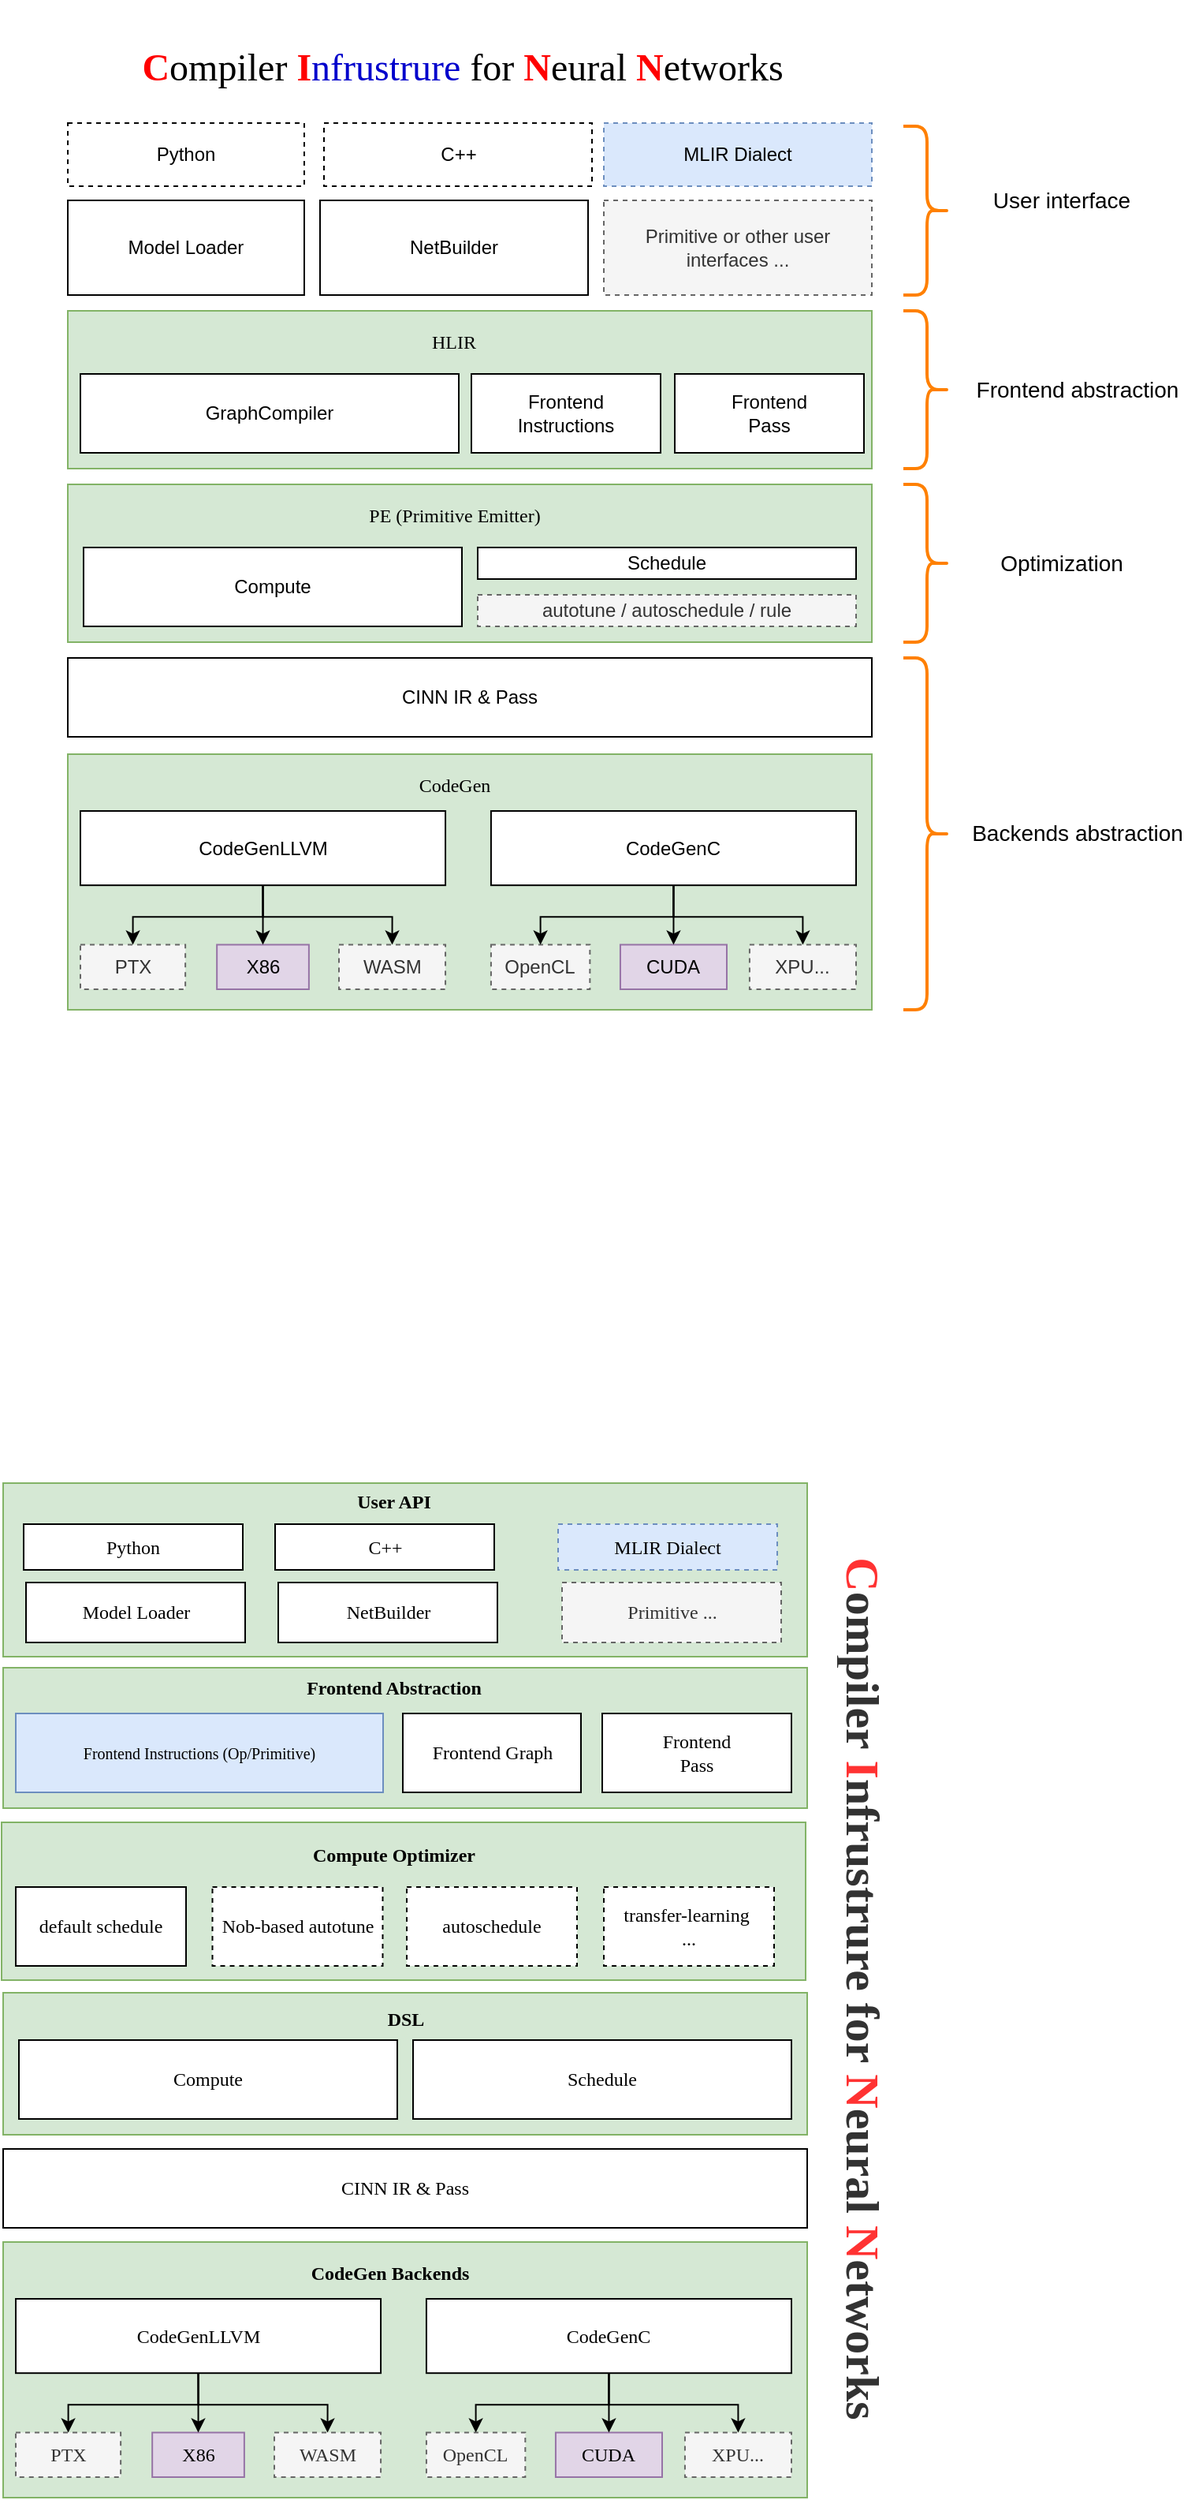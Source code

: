 <mxfile version="15.0.2" type="github">
  <diagram id="A1Nl1LmutE4I7G2CyRuD" name="Page-1">
    <mxGraphModel dx="2062" dy="1122" grid="1" gridSize="10" guides="1" tooltips="1" connect="1" arrows="1" fold="1" page="1" pageScale="1" pageWidth="827" pageHeight="1169" math="0" shadow="0">
      <root>
        <mxCell id="0" />
        <mxCell id="1" parent="0" />
        <mxCell id="BWj54ylnb7tt94adcvDi-8" value="" style="rounded=0;whiteSpace=wrap;html=1;fillColor=#d5e8d4;strokeColor=#82b366;" parent="1" vertex="1">
          <mxGeometry x="110" y="518" width="510" height="162" as="geometry" />
        </mxCell>
        <mxCell id="bPjozurzExnmXFlgTxyV-1" value="" style="rounded=0;whiteSpace=wrap;html=1;fillColor=#d5e8d4;strokeColor=#82b366;" parent="1" vertex="1">
          <mxGeometry x="110" y="347" width="510" height="100" as="geometry" />
        </mxCell>
        <mxCell id="bPjozurzExnmXFlgTxyV-2" value="Model Loader" style="rounded=0;whiteSpace=wrap;html=1;" parent="1" vertex="1">
          <mxGeometry x="110" y="167" width="150" height="60" as="geometry" />
        </mxCell>
        <mxCell id="bPjozurzExnmXFlgTxyV-3" value="NetBuilder" style="rounded=0;whiteSpace=wrap;html=1;" parent="1" vertex="1">
          <mxGeometry x="270" y="167" width="170" height="60" as="geometry" />
        </mxCell>
        <mxCell id="bPjozurzExnmXFlgTxyV-4" value="Primitive or other user interfaces ..." style="rounded=0;whiteSpace=wrap;html=1;dashed=1;fillColor=#f5f5f5;strokeColor=#666666;fontColor=#333333;" parent="1" vertex="1">
          <mxGeometry x="450" y="167" width="170" height="60" as="geometry" />
        </mxCell>
        <mxCell id="bPjozurzExnmXFlgTxyV-5" value="Compute" style="rounded=0;whiteSpace=wrap;html=1;" parent="1" vertex="1">
          <mxGeometry x="120" y="387" width="240" height="50" as="geometry" />
        </mxCell>
        <mxCell id="bPjozurzExnmXFlgTxyV-6" value="Schedule" style="rounded=0;whiteSpace=wrap;html=1;" parent="1" vertex="1">
          <mxGeometry x="370" y="387" width="240" height="20" as="geometry" />
        </mxCell>
        <mxCell id="bPjozurzExnmXFlgTxyV-7" value="CINN IR &amp;amp; Pass" style="rounded=0;whiteSpace=wrap;html=1;" parent="1" vertex="1">
          <mxGeometry x="110" y="457" width="510" height="50" as="geometry" />
        </mxCell>
        <mxCell id="bPjozurzExnmXFlgTxyV-23" value="autotune / autoschedule / rule" style="rounded=0;whiteSpace=wrap;html=1;dashed=1;fillColor=#f5f5f5;strokeColor=#666666;fontColor=#333333;" parent="1" vertex="1">
          <mxGeometry x="370" y="417" width="240" height="20" as="geometry" />
        </mxCell>
        <mxCell id="bPjozurzExnmXFlgTxyV-24" value="" style="rounded=0;whiteSpace=wrap;html=1;fillColor=#d5e8d4;strokeColor=#82b366;" parent="1" vertex="1">
          <mxGeometry x="110" y="237" width="510" height="100" as="geometry" />
        </mxCell>
        <mxCell id="bPjozurzExnmXFlgTxyV-25" value="GraphCompiler" style="rounded=0;whiteSpace=wrap;html=1;" parent="1" vertex="1">
          <mxGeometry x="118" y="277" width="240" height="50" as="geometry" />
        </mxCell>
        <mxCell id="bPjozurzExnmXFlgTxyV-26" value="Frontend &lt;br&gt;Instructions" style="rounded=0;whiteSpace=wrap;html=1;" parent="1" vertex="1">
          <mxGeometry x="366" y="277" width="120" height="50" as="geometry" />
        </mxCell>
        <mxCell id="bPjozurzExnmXFlgTxyV-27" value="Frontend &lt;br&gt;Pass" style="rounded=0;whiteSpace=wrap;html=1;" parent="1" vertex="1">
          <mxGeometry x="495" y="277" width="120" height="50" as="geometry" />
        </mxCell>
        <mxCell id="bPjozurzExnmXFlgTxyV-28" value="&lt;font face=&quot;Tahoma&quot;&gt;HLIR&lt;/font&gt;" style="text;html=1;strokeColor=none;fillColor=none;align=center;verticalAlign=middle;whiteSpace=wrap;rounded=0;" parent="1" vertex="1">
          <mxGeometry x="335" y="247" width="40" height="20" as="geometry" />
        </mxCell>
        <mxCell id="bPjozurzExnmXFlgTxyV-29" value="&lt;font face=&quot;Tahoma&quot;&gt;PE (Primitive Emitter)&lt;/font&gt;" style="text;html=1;strokeColor=none;fillColor=none;align=center;verticalAlign=middle;whiteSpace=wrap;rounded=0;" parent="1" vertex="1">
          <mxGeometry x="272.5" y="357" width="165" height="20" as="geometry" />
        </mxCell>
        <mxCell id="bPjozurzExnmXFlgTxyV-31" value="" style="shape=curlyBracket;whiteSpace=wrap;html=1;rounded=1;flipH=1;size=0.5;strokeWidth=2;strokeColor=#FF8000;" parent="1" vertex="1">
          <mxGeometry x="640" y="457" width="30" height="223" as="geometry" />
        </mxCell>
        <mxCell id="bPjozurzExnmXFlgTxyV-32" value="&lt;span style=&quot;font-weight: normal&quot;&gt;&lt;font style=&quot;font-size: 14px&quot;&gt;Backends abstraction&lt;/font&gt;&lt;/span&gt;" style="text;strokeColor=none;fillColor=none;html=1;fontSize=24;fontStyle=1;verticalAlign=middle;align=center;labelPosition=center;verticalLabelPosition=middle;horizontal=1;" parent="1" vertex="1">
          <mxGeometry x="700" y="545" width="100" height="40" as="geometry" />
        </mxCell>
        <mxCell id="bPjozurzExnmXFlgTxyV-33" value="" style="shape=curlyBracket;whiteSpace=wrap;html=1;rounded=1;flipH=1;size=0.5;strokeWidth=2;strokeColor=#FF8000;" parent="1" vertex="1">
          <mxGeometry x="640" y="237" width="30" height="100" as="geometry" />
        </mxCell>
        <mxCell id="bPjozurzExnmXFlgTxyV-34" value="&lt;span style=&quot;font-weight: normal&quot;&gt;&lt;font style=&quot;font-size: 14px&quot;&gt;Frontend abstraction&lt;/font&gt;&lt;/span&gt;" style="text;strokeColor=none;fillColor=none;html=1;fontSize=24;fontStyle=1;verticalAlign=middle;align=center;labelPosition=center;verticalLabelPosition=middle;horizontal=1;" parent="1" vertex="1">
          <mxGeometry x="700" y="264" width="100" height="40" as="geometry" />
        </mxCell>
        <mxCell id="bPjozurzExnmXFlgTxyV-35" value="" style="shape=curlyBracket;whiteSpace=wrap;html=1;rounded=1;flipH=1;size=0.5;strokeWidth=2;strokeColor=#FF8000;" parent="1" vertex="1">
          <mxGeometry x="640" y="347" width="30" height="100" as="geometry" />
        </mxCell>
        <mxCell id="bPjozurzExnmXFlgTxyV-36" value="&lt;span style=&quot;font-weight: normal&quot;&gt;&lt;font style=&quot;font-size: 14px&quot;&gt;Optimization&lt;/font&gt;&lt;/span&gt;" style="text;strokeColor=none;fillColor=none;html=1;fontSize=24;fontStyle=1;verticalAlign=middle;align=center;labelPosition=center;verticalLabelPosition=middle;horizontal=1;" parent="1" vertex="1">
          <mxGeometry x="690" y="374" width="100" height="40" as="geometry" />
        </mxCell>
        <mxCell id="bPjozurzExnmXFlgTxyV-37" value="" style="shape=curlyBracket;whiteSpace=wrap;html=1;rounded=1;flipH=1;size=0.5;strokeWidth=2;strokeColor=#FF8000;" parent="1" vertex="1">
          <mxGeometry x="640" y="120" width="30" height="107" as="geometry" />
        </mxCell>
        <mxCell id="bPjozurzExnmXFlgTxyV-38" value="&lt;span style=&quot;font-weight: normal&quot;&gt;&lt;font style=&quot;font-size: 14px&quot;&gt;User interface&lt;/font&gt;&lt;/span&gt;" style="text;strokeColor=none;fillColor=none;html=1;fontSize=24;fontStyle=1;verticalAlign=middle;align=center;labelPosition=center;verticalLabelPosition=middle;horizontal=1;" parent="1" vertex="1">
          <mxGeometry x="690" y="143.5" width="100" height="40" as="geometry" />
        </mxCell>
        <mxCell id="BWj54ylnb7tt94adcvDi-1" value="Python" style="rounded=0;whiteSpace=wrap;html=1;dashed=1;" parent="1" vertex="1">
          <mxGeometry x="110" y="118" width="150" height="40" as="geometry" />
        </mxCell>
        <mxCell id="BWj54ylnb7tt94adcvDi-2" value="C++" style="rounded=0;whiteSpace=wrap;html=1;dashed=1;" parent="1" vertex="1">
          <mxGeometry x="272.5" y="118" width="170" height="40" as="geometry" />
        </mxCell>
        <mxCell id="BWj54ylnb7tt94adcvDi-3" value="MLIR Dialect" style="rounded=0;whiteSpace=wrap;html=1;dashed=1;fillColor=#dae8fc;strokeColor=#6c8ebf;" parent="1" vertex="1">
          <mxGeometry x="450" y="118" width="170" height="40" as="geometry" />
        </mxCell>
        <mxCell id="BWj54ylnb7tt94adcvDi-5" value="&lt;font style=&quot;font-size: 24px&quot; face=&quot;Comic Sans MS&quot;&gt;&lt;b&gt;&lt;font color=&quot;#ff0000&quot;&gt;C&lt;/font&gt;&lt;/b&gt;ompiler &lt;font color=&quot;#ff0000&quot;&gt;&lt;b&gt;I&lt;/b&gt;&lt;/font&gt;&lt;font color=&quot;#0000cc&quot;&gt;nfrustrure&lt;/font&gt; for &lt;font color=&quot;#ff0000&quot;&gt;&lt;b&gt;N&lt;/b&gt;&lt;/font&gt;eural &lt;font color=&quot;#ff0000&quot;&gt;&lt;b&gt;N&lt;/b&gt;&lt;/font&gt;etworks&lt;/font&gt;" style="text;html=1;align=center;verticalAlign=middle;resizable=0;points=[];autosize=1;strokeColor=none;fontSize=45;" parent="1" vertex="1">
          <mxGeometry x="110" y="40" width="500" height="70" as="geometry" />
        </mxCell>
        <mxCell id="BWj54ylnb7tt94adcvDi-9" value="&lt;font face=&quot;Tahoma&quot;&gt;CodeGen&lt;/font&gt;" style="text;html=1;strokeColor=none;fillColor=none;align=center;verticalAlign=middle;whiteSpace=wrap;rounded=0;" parent="1" vertex="1">
          <mxGeometry x="272.5" y="528" width="165" height="20" as="geometry" />
        </mxCell>
        <mxCell id="BWj54ylnb7tt94adcvDi-10" value="" style="group" parent="1" vertex="1" connectable="0">
          <mxGeometry x="118" y="554" width="492" height="113" as="geometry" />
        </mxCell>
        <mxCell id="bPjozurzExnmXFlgTxyV-12" value="CodeGenLLVM" style="rounded=0;whiteSpace=wrap;html=1;" parent="BWj54ylnb7tt94adcvDi-10" vertex="1">
          <mxGeometry width="231.529" height="47.083" as="geometry" />
        </mxCell>
        <mxCell id="bPjozurzExnmXFlgTxyV-16" value="CodeGenC" style="rounded=0;whiteSpace=wrap;html=1;" parent="BWj54ylnb7tt94adcvDi-10" vertex="1">
          <mxGeometry x="260.471" width="231.529" height="47.083" as="geometry" />
        </mxCell>
        <mxCell id="bPjozurzExnmXFlgTxyV-17" value="CUDA" style="rounded=0;whiteSpace=wrap;html=1;fillColor=#e1d5e7;strokeColor=#9673a6;" parent="BWj54ylnb7tt94adcvDi-10" vertex="1">
          <mxGeometry x="342.471" y="84.75" width="67.529" height="28.25" as="geometry" />
        </mxCell>
        <mxCell id="bPjozurzExnmXFlgTxyV-18" value="X86" style="rounded=0;whiteSpace=wrap;html=1;fillColor=#e1d5e7;strokeColor=#9673a6;" parent="BWj54ylnb7tt94adcvDi-10" vertex="1">
          <mxGeometry x="86.582" y="84.75" width="58.365" height="28.25" as="geometry" />
        </mxCell>
        <mxCell id="bPjozurzExnmXFlgTxyV-19" value="PTX" style="rounded=0;whiteSpace=wrap;html=1;dashed=1;fillColor=#f5f5f5;strokeColor=#666666;fontColor=#333333;" parent="BWj54ylnb7tt94adcvDi-10" vertex="1">
          <mxGeometry y="84.75" width="66.565" height="28.25" as="geometry" />
        </mxCell>
        <mxCell id="bPjozurzExnmXFlgTxyV-20" value="WASM" style="rounded=0;whiteSpace=wrap;html=1;dashed=1;fillColor=#f5f5f5;strokeColor=#666666;fontColor=#333333;" parent="BWj54ylnb7tt94adcvDi-10" vertex="1">
          <mxGeometry x="164" y="84.75" width="67.529" height="28.25" as="geometry" />
        </mxCell>
        <mxCell id="bPjozurzExnmXFlgTxyV-21" value="OpenCL" style="rounded=0;whiteSpace=wrap;html=1;dashed=1;fillColor=#f5f5f5;strokeColor=#666666;fontColor=#333333;" parent="BWj54ylnb7tt94adcvDi-10" vertex="1">
          <mxGeometry x="260.471" y="84.75" width="62.706" height="28.25" as="geometry" />
        </mxCell>
        <mxCell id="bPjozurzExnmXFlgTxyV-22" value="XPU..." style="rounded=0;whiteSpace=wrap;html=1;dashed=1;fillColor=#f5f5f5;strokeColor=#666666;fontColor=#333333;" parent="BWj54ylnb7tt94adcvDi-10" vertex="1">
          <mxGeometry x="424.471" y="84.75" width="67.529" height="28.25" as="geometry" />
        </mxCell>
        <mxCell id="bPjozurzExnmXFlgTxyV-13" style="edgeStyle=orthogonalEdgeStyle;rounded=0;orthogonalLoop=1;jettySize=auto;html=1;exitX=0.5;exitY=1;exitDx=0;exitDy=0;entryX=0.5;entryY=0;entryDx=0;entryDy=0;" parent="BWj54ylnb7tt94adcvDi-10" source="bPjozurzExnmXFlgTxyV-16" target="bPjozurzExnmXFlgTxyV-17" edge="1">
          <mxGeometry relative="1" as="geometry" />
        </mxCell>
        <mxCell id="bPjozurzExnmXFlgTxyV-9" style="edgeStyle=orthogonalEdgeStyle;rounded=0;orthogonalLoop=1;jettySize=auto;html=1;exitX=0.5;exitY=1;exitDx=0;exitDy=0;entryX=0.5;entryY=0;entryDx=0;entryDy=0;" parent="BWj54ylnb7tt94adcvDi-10" source="bPjozurzExnmXFlgTxyV-12" target="bPjozurzExnmXFlgTxyV-18" edge="1">
          <mxGeometry relative="1" as="geometry" />
        </mxCell>
        <mxCell id="bPjozurzExnmXFlgTxyV-10" style="edgeStyle=orthogonalEdgeStyle;rounded=0;orthogonalLoop=1;jettySize=auto;html=1;exitX=0.5;exitY=1;exitDx=0;exitDy=0;" parent="BWj54ylnb7tt94adcvDi-10" source="bPjozurzExnmXFlgTxyV-12" target="bPjozurzExnmXFlgTxyV-19" edge="1">
          <mxGeometry relative="1" as="geometry" />
        </mxCell>
        <mxCell id="bPjozurzExnmXFlgTxyV-11" style="edgeStyle=orthogonalEdgeStyle;rounded=0;orthogonalLoop=1;jettySize=auto;html=1;exitX=0.5;exitY=1;exitDx=0;exitDy=0;entryX=0.5;entryY=0;entryDx=0;entryDy=0;" parent="BWj54ylnb7tt94adcvDi-10" source="bPjozurzExnmXFlgTxyV-12" target="bPjozurzExnmXFlgTxyV-20" edge="1">
          <mxGeometry relative="1" as="geometry" />
        </mxCell>
        <mxCell id="bPjozurzExnmXFlgTxyV-14" style="edgeStyle=orthogonalEdgeStyle;rounded=0;orthogonalLoop=1;jettySize=auto;html=1;exitX=0.5;exitY=1;exitDx=0;exitDy=0;entryX=0.5;entryY=0;entryDx=0;entryDy=0;" parent="BWj54ylnb7tt94adcvDi-10" source="bPjozurzExnmXFlgTxyV-16" target="bPjozurzExnmXFlgTxyV-21" edge="1">
          <mxGeometry relative="1" as="geometry" />
        </mxCell>
        <mxCell id="bPjozurzExnmXFlgTxyV-15" style="edgeStyle=orthogonalEdgeStyle;rounded=0;orthogonalLoop=1;jettySize=auto;html=1;exitX=0.5;exitY=1;exitDx=0;exitDy=0;entryX=0.5;entryY=0;entryDx=0;entryDy=0;" parent="BWj54ylnb7tt94adcvDi-10" source="bPjozurzExnmXFlgTxyV-16" target="bPjozurzExnmXFlgTxyV-22" edge="1">
          <mxGeometry relative="1" as="geometry" />
        </mxCell>
        <mxCell id="rRqUTzDC0UyUlkHTnYrC-1" value="" style="rounded=0;whiteSpace=wrap;html=1;fillColor=#d5e8d4;strokeColor=#82b366;fontFamily=Lucida Console;" parent="1" vertex="1">
          <mxGeometry x="69" y="1461" width="510" height="162" as="geometry" />
        </mxCell>
        <mxCell id="rRqUTzDC0UyUlkHTnYrC-8" value="CINN IR &amp;amp; Pass" style="rounded=0;whiteSpace=wrap;html=1;fontFamily=Lucida Console;" parent="1" vertex="1">
          <mxGeometry x="69" y="1402" width="510" height="50" as="geometry" />
        </mxCell>
        <mxCell id="rRqUTzDC0UyUlkHTnYrC-27" value="&lt;font style=&quot;font-size: 30px;&quot; face=&quot;Comic Sans MS&quot;&gt;&lt;b style=&quot;font-size: 30px;&quot;&gt;&lt;font color=&quot;#ff0000&quot; style=&quot;font-size: 30px;&quot;&gt;C&lt;/font&gt;ompiler &lt;font color=&quot;#ff0000&quot; style=&quot;font-size: 30px;&quot;&gt;I&lt;/font&gt;nfrustrure for &lt;font color=&quot;#ff0000&quot; style=&quot;font-size: 30px;&quot;&gt;N&lt;/font&gt;eural &lt;font color=&quot;#ff0000&quot; style=&quot;font-size: 30px;&quot;&gt;N&lt;/font&gt;etworks&lt;/b&gt;&lt;/font&gt;" style="text;html=1;align=center;verticalAlign=middle;resizable=0;points=[];autosize=1;strokeColor=none;fontSize=30;rotation=90;rounded=0;shadow=0;glass=0;sketch=0;labelBorderColor=none;textOpacity=80;" parent="1" vertex="1">
          <mxGeometry x="300" y="1280" width="630" height="40" as="geometry" />
        </mxCell>
        <mxCell id="rRqUTzDC0UyUlkHTnYrC-28" value="&lt;font&gt;CodeGen Backends&lt;/font&gt;" style="text;html=1;strokeColor=none;fillColor=none;align=center;verticalAlign=middle;whiteSpace=wrap;rounded=0;fontStyle=1;fontFamily=Lucida Console;" parent="1" vertex="1">
          <mxGeometry x="231.5" y="1471" width="165" height="20" as="geometry" />
        </mxCell>
        <mxCell id="rRqUTzDC0UyUlkHTnYrC-29" value="" style="group;fontFamily=Lucida Console;" parent="1" vertex="1" connectable="0">
          <mxGeometry x="77" y="1497" width="492" height="113" as="geometry" />
        </mxCell>
        <mxCell id="rRqUTzDC0UyUlkHTnYrC-30" value="CodeGenLLVM" style="rounded=0;whiteSpace=wrap;html=1;fontFamily=Lucida Console;" parent="rRqUTzDC0UyUlkHTnYrC-29" vertex="1">
          <mxGeometry width="231.529" height="47.083" as="geometry" />
        </mxCell>
        <mxCell id="rRqUTzDC0UyUlkHTnYrC-31" value="CodeGenC" style="rounded=0;whiteSpace=wrap;html=1;fontFamily=Lucida Console;" parent="rRqUTzDC0UyUlkHTnYrC-29" vertex="1">
          <mxGeometry x="260.471" width="231.529" height="47.083" as="geometry" />
        </mxCell>
        <mxCell id="rRqUTzDC0UyUlkHTnYrC-32" value="CUDA" style="rounded=0;whiteSpace=wrap;html=1;fillColor=#e1d5e7;strokeColor=#9673a6;fontFamily=Lucida Console;" parent="rRqUTzDC0UyUlkHTnYrC-29" vertex="1">
          <mxGeometry x="342.471" y="84.75" width="67.529" height="28.25" as="geometry" />
        </mxCell>
        <mxCell id="rRqUTzDC0UyUlkHTnYrC-33" value="X86" style="rounded=0;whiteSpace=wrap;html=1;fillColor=#e1d5e7;strokeColor=#9673a6;fontFamily=Lucida Console;" parent="rRqUTzDC0UyUlkHTnYrC-29" vertex="1">
          <mxGeometry x="86.582" y="84.75" width="58.365" height="28.25" as="geometry" />
        </mxCell>
        <mxCell id="rRqUTzDC0UyUlkHTnYrC-34" value="PTX" style="rounded=0;whiteSpace=wrap;html=1;dashed=1;fillColor=#f5f5f5;strokeColor=#666666;fontColor=#333333;fontFamily=Lucida Console;" parent="rRqUTzDC0UyUlkHTnYrC-29" vertex="1">
          <mxGeometry y="84.75" width="66.565" height="28.25" as="geometry" />
        </mxCell>
        <mxCell id="rRqUTzDC0UyUlkHTnYrC-35" value="WASM" style="rounded=0;whiteSpace=wrap;html=1;dashed=1;fillColor=#f5f5f5;strokeColor=#666666;fontColor=#333333;fontFamily=Lucida Console;" parent="rRqUTzDC0UyUlkHTnYrC-29" vertex="1">
          <mxGeometry x="164" y="84.75" width="67.529" height="28.25" as="geometry" />
        </mxCell>
        <mxCell id="rRqUTzDC0UyUlkHTnYrC-36" value="OpenCL" style="rounded=0;whiteSpace=wrap;html=1;dashed=1;fillColor=#f5f5f5;strokeColor=#666666;fontColor=#333333;fontFamily=Lucida Console;" parent="rRqUTzDC0UyUlkHTnYrC-29" vertex="1">
          <mxGeometry x="260.471" y="84.75" width="62.706" height="28.25" as="geometry" />
        </mxCell>
        <mxCell id="rRqUTzDC0UyUlkHTnYrC-37" value="XPU..." style="rounded=0;whiteSpace=wrap;html=1;dashed=1;fillColor=#f5f5f5;strokeColor=#666666;fontColor=#333333;fontFamily=Lucida Console;" parent="rRqUTzDC0UyUlkHTnYrC-29" vertex="1">
          <mxGeometry x="424.471" y="84.75" width="67.529" height="28.25" as="geometry" />
        </mxCell>
        <mxCell id="rRqUTzDC0UyUlkHTnYrC-38" style="edgeStyle=orthogonalEdgeStyle;rounded=0;orthogonalLoop=1;jettySize=auto;html=1;exitX=0.5;exitY=1;exitDx=0;exitDy=0;entryX=0.5;entryY=0;entryDx=0;entryDy=0;fontFamily=Lucida Console;" parent="rRqUTzDC0UyUlkHTnYrC-29" source="rRqUTzDC0UyUlkHTnYrC-31" target="rRqUTzDC0UyUlkHTnYrC-32" edge="1">
          <mxGeometry relative="1" as="geometry" />
        </mxCell>
        <mxCell id="rRqUTzDC0UyUlkHTnYrC-39" style="edgeStyle=orthogonalEdgeStyle;rounded=0;orthogonalLoop=1;jettySize=auto;html=1;exitX=0.5;exitY=1;exitDx=0;exitDy=0;entryX=0.5;entryY=0;entryDx=0;entryDy=0;fontFamily=Lucida Console;" parent="rRqUTzDC0UyUlkHTnYrC-29" source="rRqUTzDC0UyUlkHTnYrC-30" target="rRqUTzDC0UyUlkHTnYrC-33" edge="1">
          <mxGeometry relative="1" as="geometry" />
        </mxCell>
        <mxCell id="rRqUTzDC0UyUlkHTnYrC-40" style="edgeStyle=orthogonalEdgeStyle;rounded=0;orthogonalLoop=1;jettySize=auto;html=1;exitX=0.5;exitY=1;exitDx=0;exitDy=0;fontFamily=Lucida Console;" parent="rRqUTzDC0UyUlkHTnYrC-29" source="rRqUTzDC0UyUlkHTnYrC-30" target="rRqUTzDC0UyUlkHTnYrC-34" edge="1">
          <mxGeometry relative="1" as="geometry" />
        </mxCell>
        <mxCell id="rRqUTzDC0UyUlkHTnYrC-41" style="edgeStyle=orthogonalEdgeStyle;rounded=0;orthogonalLoop=1;jettySize=auto;html=1;exitX=0.5;exitY=1;exitDx=0;exitDy=0;entryX=0.5;entryY=0;entryDx=0;entryDy=0;fontFamily=Lucida Console;" parent="rRqUTzDC0UyUlkHTnYrC-29" source="rRqUTzDC0UyUlkHTnYrC-30" target="rRqUTzDC0UyUlkHTnYrC-35" edge="1">
          <mxGeometry relative="1" as="geometry" />
        </mxCell>
        <mxCell id="rRqUTzDC0UyUlkHTnYrC-42" style="edgeStyle=orthogonalEdgeStyle;rounded=0;orthogonalLoop=1;jettySize=auto;html=1;exitX=0.5;exitY=1;exitDx=0;exitDy=0;entryX=0.5;entryY=0;entryDx=0;entryDy=0;fontFamily=Lucida Console;" parent="rRqUTzDC0UyUlkHTnYrC-29" source="rRqUTzDC0UyUlkHTnYrC-31" target="rRqUTzDC0UyUlkHTnYrC-36" edge="1">
          <mxGeometry relative="1" as="geometry" />
        </mxCell>
        <mxCell id="rRqUTzDC0UyUlkHTnYrC-43" style="edgeStyle=orthogonalEdgeStyle;rounded=0;orthogonalLoop=1;jettySize=auto;html=1;exitX=0.5;exitY=1;exitDx=0;exitDy=0;entryX=0.5;entryY=0;entryDx=0;entryDy=0;fontFamily=Lucida Console;" parent="rRqUTzDC0UyUlkHTnYrC-29" source="rRqUTzDC0UyUlkHTnYrC-31" target="rRqUTzDC0UyUlkHTnYrC-37" edge="1">
          <mxGeometry relative="1" as="geometry" />
        </mxCell>
        <mxCell id="n5VirBR1tnx7F5nd7Sj_-4" value="" style="group" vertex="1" connectable="0" parent="1">
          <mxGeometry x="69" y="1293" width="510" height="100" as="geometry" />
        </mxCell>
        <mxCell id="n5VirBR1tnx7F5nd7Sj_-3" value="" style="group" vertex="1" connectable="0" parent="n5VirBR1tnx7F5nd7Sj_-4">
          <mxGeometry width="510" height="100" as="geometry" />
        </mxCell>
        <mxCell id="rRqUTzDC0UyUlkHTnYrC-2" value="" style="rounded=0;whiteSpace=wrap;html=1;fillColor=#d5e8d4;strokeColor=#82b366;fontFamily=Lucida Console;" parent="n5VirBR1tnx7F5nd7Sj_-3" vertex="1">
          <mxGeometry y="10" width="510" height="90" as="geometry" />
        </mxCell>
        <mxCell id="rRqUTzDC0UyUlkHTnYrC-6" value="Compute" style="rounded=0;whiteSpace=wrap;html=1;fontFamily=Lucida Console;" parent="n5VirBR1tnx7F5nd7Sj_-3" vertex="1">
          <mxGeometry x="10" y="40" width="240" height="50" as="geometry" />
        </mxCell>
        <mxCell id="rRqUTzDC0UyUlkHTnYrC-7" value="Schedule" style="rounded=0;whiteSpace=wrap;html=1;fontFamily=Lucida Console;" parent="n5VirBR1tnx7F5nd7Sj_-3" vertex="1">
          <mxGeometry x="260" y="40" width="240" height="50" as="geometry" />
        </mxCell>
        <mxCell id="rRqUTzDC0UyUlkHTnYrC-15" value="&lt;font&gt;DSL&lt;/font&gt;" style="text;html=1;strokeColor=none;fillColor=none;align=center;verticalAlign=middle;whiteSpace=wrap;rounded=0;fontStyle=1;fontFamily=Lucida Console;" parent="n5VirBR1tnx7F5nd7Sj_-4" vertex="1">
          <mxGeometry x="172.5" y="17" width="165" height="20" as="geometry" />
        </mxCell>
        <mxCell id="n5VirBR1tnx7F5nd7Sj_-5" value="" style="group" vertex="1" connectable="0" parent="1">
          <mxGeometry x="68" y="1195" width="510" height="100" as="geometry" />
        </mxCell>
        <mxCell id="rRqUTzDC0UyUlkHTnYrC-44" value="" style="rounded=0;whiteSpace=wrap;html=1;fillColor=#d5e8d4;strokeColor=#82b366;fontFamily=Lucida Console;" parent="n5VirBR1tnx7F5nd7Sj_-5" vertex="1">
          <mxGeometry width="510" height="100" as="geometry" />
        </mxCell>
        <mxCell id="rRqUTzDC0UyUlkHTnYrC-45" value="Nob-based autotune" style="rounded=0;whiteSpace=wrap;html=1;dashed=1;fontFamily=Lucida Console;" parent="n5VirBR1tnx7F5nd7Sj_-5" vertex="1">
          <mxGeometry x="133.75" y="41" width="108" height="50" as="geometry" />
        </mxCell>
        <mxCell id="rRqUTzDC0UyUlkHTnYrC-46" value="autoschedule" style="rounded=0;whiteSpace=wrap;html=1;dashed=1;fontFamily=Lucida Console;" parent="n5VirBR1tnx7F5nd7Sj_-5" vertex="1">
          <mxGeometry x="257" y="41" width="108" height="50" as="geometry" />
        </mxCell>
        <mxCell id="rRqUTzDC0UyUlkHTnYrC-47" value="default schedule" style="rounded=0;whiteSpace=wrap;html=1;fontFamily=Lucida Console;" parent="n5VirBR1tnx7F5nd7Sj_-5" vertex="1">
          <mxGeometry x="9" y="41" width="108" height="50" as="geometry" />
        </mxCell>
        <mxCell id="rRqUTzDC0UyUlkHTnYrC-49" value="&lt;font&gt;Compute Optimizer&lt;/font&gt;" style="text;html=1;strokeColor=none;fillColor=none;align=center;verticalAlign=middle;whiteSpace=wrap;rounded=0;fontStyle=1;fontFamily=Lucida Console;" parent="n5VirBR1tnx7F5nd7Sj_-5" vertex="1">
          <mxGeometry x="167.75" y="11" width="161.5" height="20" as="geometry" />
        </mxCell>
        <mxCell id="rRqUTzDC0UyUlkHTnYrC-50" value="transfer-learning&amp;nbsp;&lt;br&gt;..." style="rounded=0;whiteSpace=wrap;html=1;dashed=1;fontFamily=Lucida Console;" parent="n5VirBR1tnx7F5nd7Sj_-5" vertex="1">
          <mxGeometry x="382" y="41" width="108" height="50" as="geometry" />
        </mxCell>
        <mxCell id="n5VirBR1tnx7F5nd7Sj_-6" value="" style="group" vertex="1" connectable="0" parent="1">
          <mxGeometry x="69" y="1097" width="510" height="89" as="geometry" />
        </mxCell>
        <mxCell id="rRqUTzDC0UyUlkHTnYrC-10" value="" style="rounded=0;whiteSpace=wrap;html=1;fillColor=#d5e8d4;strokeColor=#82b366;fontFamily=Lucida Console;" parent="n5VirBR1tnx7F5nd7Sj_-6" vertex="1">
          <mxGeometry width="510" height="89" as="geometry" />
        </mxCell>
        <mxCell id="rRqUTzDC0UyUlkHTnYrC-11" value="Frontend Graph" style="rounded=0;whiteSpace=wrap;html=1;fontFamily=Lucida Console;" parent="n5VirBR1tnx7F5nd7Sj_-6" vertex="1">
          <mxGeometry x="253.5" y="29" width="113" height="50" as="geometry" />
        </mxCell>
        <mxCell id="rRqUTzDC0UyUlkHTnYrC-12" value="&lt;font style=&quot;font-size: 10px&quot;&gt;Frontend Instructions (Op/Primitive)&lt;/font&gt;" style="rounded=0;whiteSpace=wrap;html=1;fillColor=#dae8fc;strokeColor=#6c8ebf;fontFamily=Lucida Console;" parent="n5VirBR1tnx7F5nd7Sj_-6" vertex="1">
          <mxGeometry x="8" y="29" width="233" height="50" as="geometry" />
        </mxCell>
        <mxCell id="rRqUTzDC0UyUlkHTnYrC-13" value="Frontend &lt;br&gt;Pass" style="rounded=0;whiteSpace=wrap;html=1;fontFamily=Lucida Console;" parent="n5VirBR1tnx7F5nd7Sj_-6" vertex="1">
          <mxGeometry x="380" y="29" width="120" height="50" as="geometry" />
        </mxCell>
        <mxCell id="rRqUTzDC0UyUlkHTnYrC-14" value="&lt;font&gt;Frontend Abstraction&lt;/font&gt;" style="text;html=1;strokeColor=none;fillColor=none;align=center;verticalAlign=middle;whiteSpace=wrap;rounded=0;fontStyle=1;fontFamily=Lucida Console;" parent="n5VirBR1tnx7F5nd7Sj_-6" vertex="1">
          <mxGeometry x="159.5" y="3" width="176" height="20" as="geometry" />
        </mxCell>
        <mxCell id="n5VirBR1tnx7F5nd7Sj_-7" value="" style="group" vertex="1" connectable="0" parent="1">
          <mxGeometry x="69" y="980" width="510" height="110" as="geometry" />
        </mxCell>
        <mxCell id="n5VirBR1tnx7F5nd7Sj_-1" value="" style="rounded=0;whiteSpace=wrap;html=1;fillColor=#d5e8d4;strokeColor=#82b366;fontFamily=Lucida Console;" vertex="1" parent="n5VirBR1tnx7F5nd7Sj_-7">
          <mxGeometry width="510" height="110" as="geometry" />
        </mxCell>
        <mxCell id="rRqUTzDC0UyUlkHTnYrC-3" value="Model Loader" style="rounded=0;whiteSpace=wrap;html=1;fontFamily=Lucida Console;" parent="n5VirBR1tnx7F5nd7Sj_-7" vertex="1">
          <mxGeometry x="14.5" y="63" width="139" height="38" as="geometry" />
        </mxCell>
        <mxCell id="rRqUTzDC0UyUlkHTnYrC-4" value="NetBuilder" style="rounded=0;whiteSpace=wrap;html=1;fontFamily=Lucida Console;" parent="n5VirBR1tnx7F5nd7Sj_-7" vertex="1">
          <mxGeometry x="174.5" y="63" width="139" height="38" as="geometry" />
        </mxCell>
        <mxCell id="rRqUTzDC0UyUlkHTnYrC-5" value="Primitive ..." style="rounded=0;whiteSpace=wrap;html=1;dashed=1;fillColor=#f5f5f5;strokeColor=#666666;fontColor=#333333;fontFamily=Lucida Console;" parent="n5VirBR1tnx7F5nd7Sj_-7" vertex="1">
          <mxGeometry x="354.5" y="63" width="139" height="38" as="geometry" />
        </mxCell>
        <mxCell id="rRqUTzDC0UyUlkHTnYrC-24" value="Python" style="rounded=0;whiteSpace=wrap;html=1;fontFamily=Lucida Console;" parent="n5VirBR1tnx7F5nd7Sj_-7" vertex="1">
          <mxGeometry x="13" y="26" width="139" height="29" as="geometry" />
        </mxCell>
        <mxCell id="rRqUTzDC0UyUlkHTnYrC-25" value="C++" style="rounded=0;whiteSpace=wrap;html=1;fontFamily=Lucida Console;" parent="n5VirBR1tnx7F5nd7Sj_-7" vertex="1">
          <mxGeometry x="172.5" y="26" width="139" height="29" as="geometry" />
        </mxCell>
        <mxCell id="rRqUTzDC0UyUlkHTnYrC-26" value="MLIR Dialect" style="rounded=0;whiteSpace=wrap;html=1;dashed=1;fillColor=#dae8fc;strokeColor=#6c8ebf;fontFamily=Lucida Console;" parent="n5VirBR1tnx7F5nd7Sj_-7" vertex="1">
          <mxGeometry x="352" y="26" width="139" height="29" as="geometry" />
        </mxCell>
        <mxCell id="n5VirBR1tnx7F5nd7Sj_-2" value="&lt;font&gt;User API&lt;/font&gt;" style="text;html=1;strokeColor=none;fillColor=none;align=center;verticalAlign=middle;whiteSpace=wrap;rounded=0;fontStyle=1;fontFamily=Lucida Console;" vertex="1" parent="n5VirBR1tnx7F5nd7Sj_-7">
          <mxGeometry x="159.5" y="2" width="176" height="20" as="geometry" />
        </mxCell>
      </root>
    </mxGraphModel>
  </diagram>
</mxfile>
